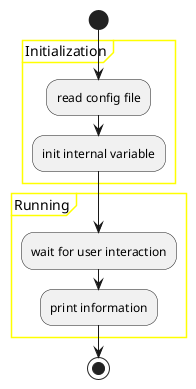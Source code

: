 {
  "sha1": "mtqofxiqwman5tnoeat0pqhgjnagt0r",
  "insertion": {
    "when": "2024-06-03T18:59:35.672Z",
    "url": "http://forum.plantuml.net/6773/skinparam-partitionbordercolor-does-not-work",
    "user": "plantuml@gmail.com"
  }
}
@startuml
skinparam PartitionLabelBackgroundColor blue
skinparam PartitionBorderColor yellow

start
partition Initialization {
    :read config file;
    :init internal variable;
}
partition Running {
    :wait for user interaction;
    :print information;
}

stop
@enduml
